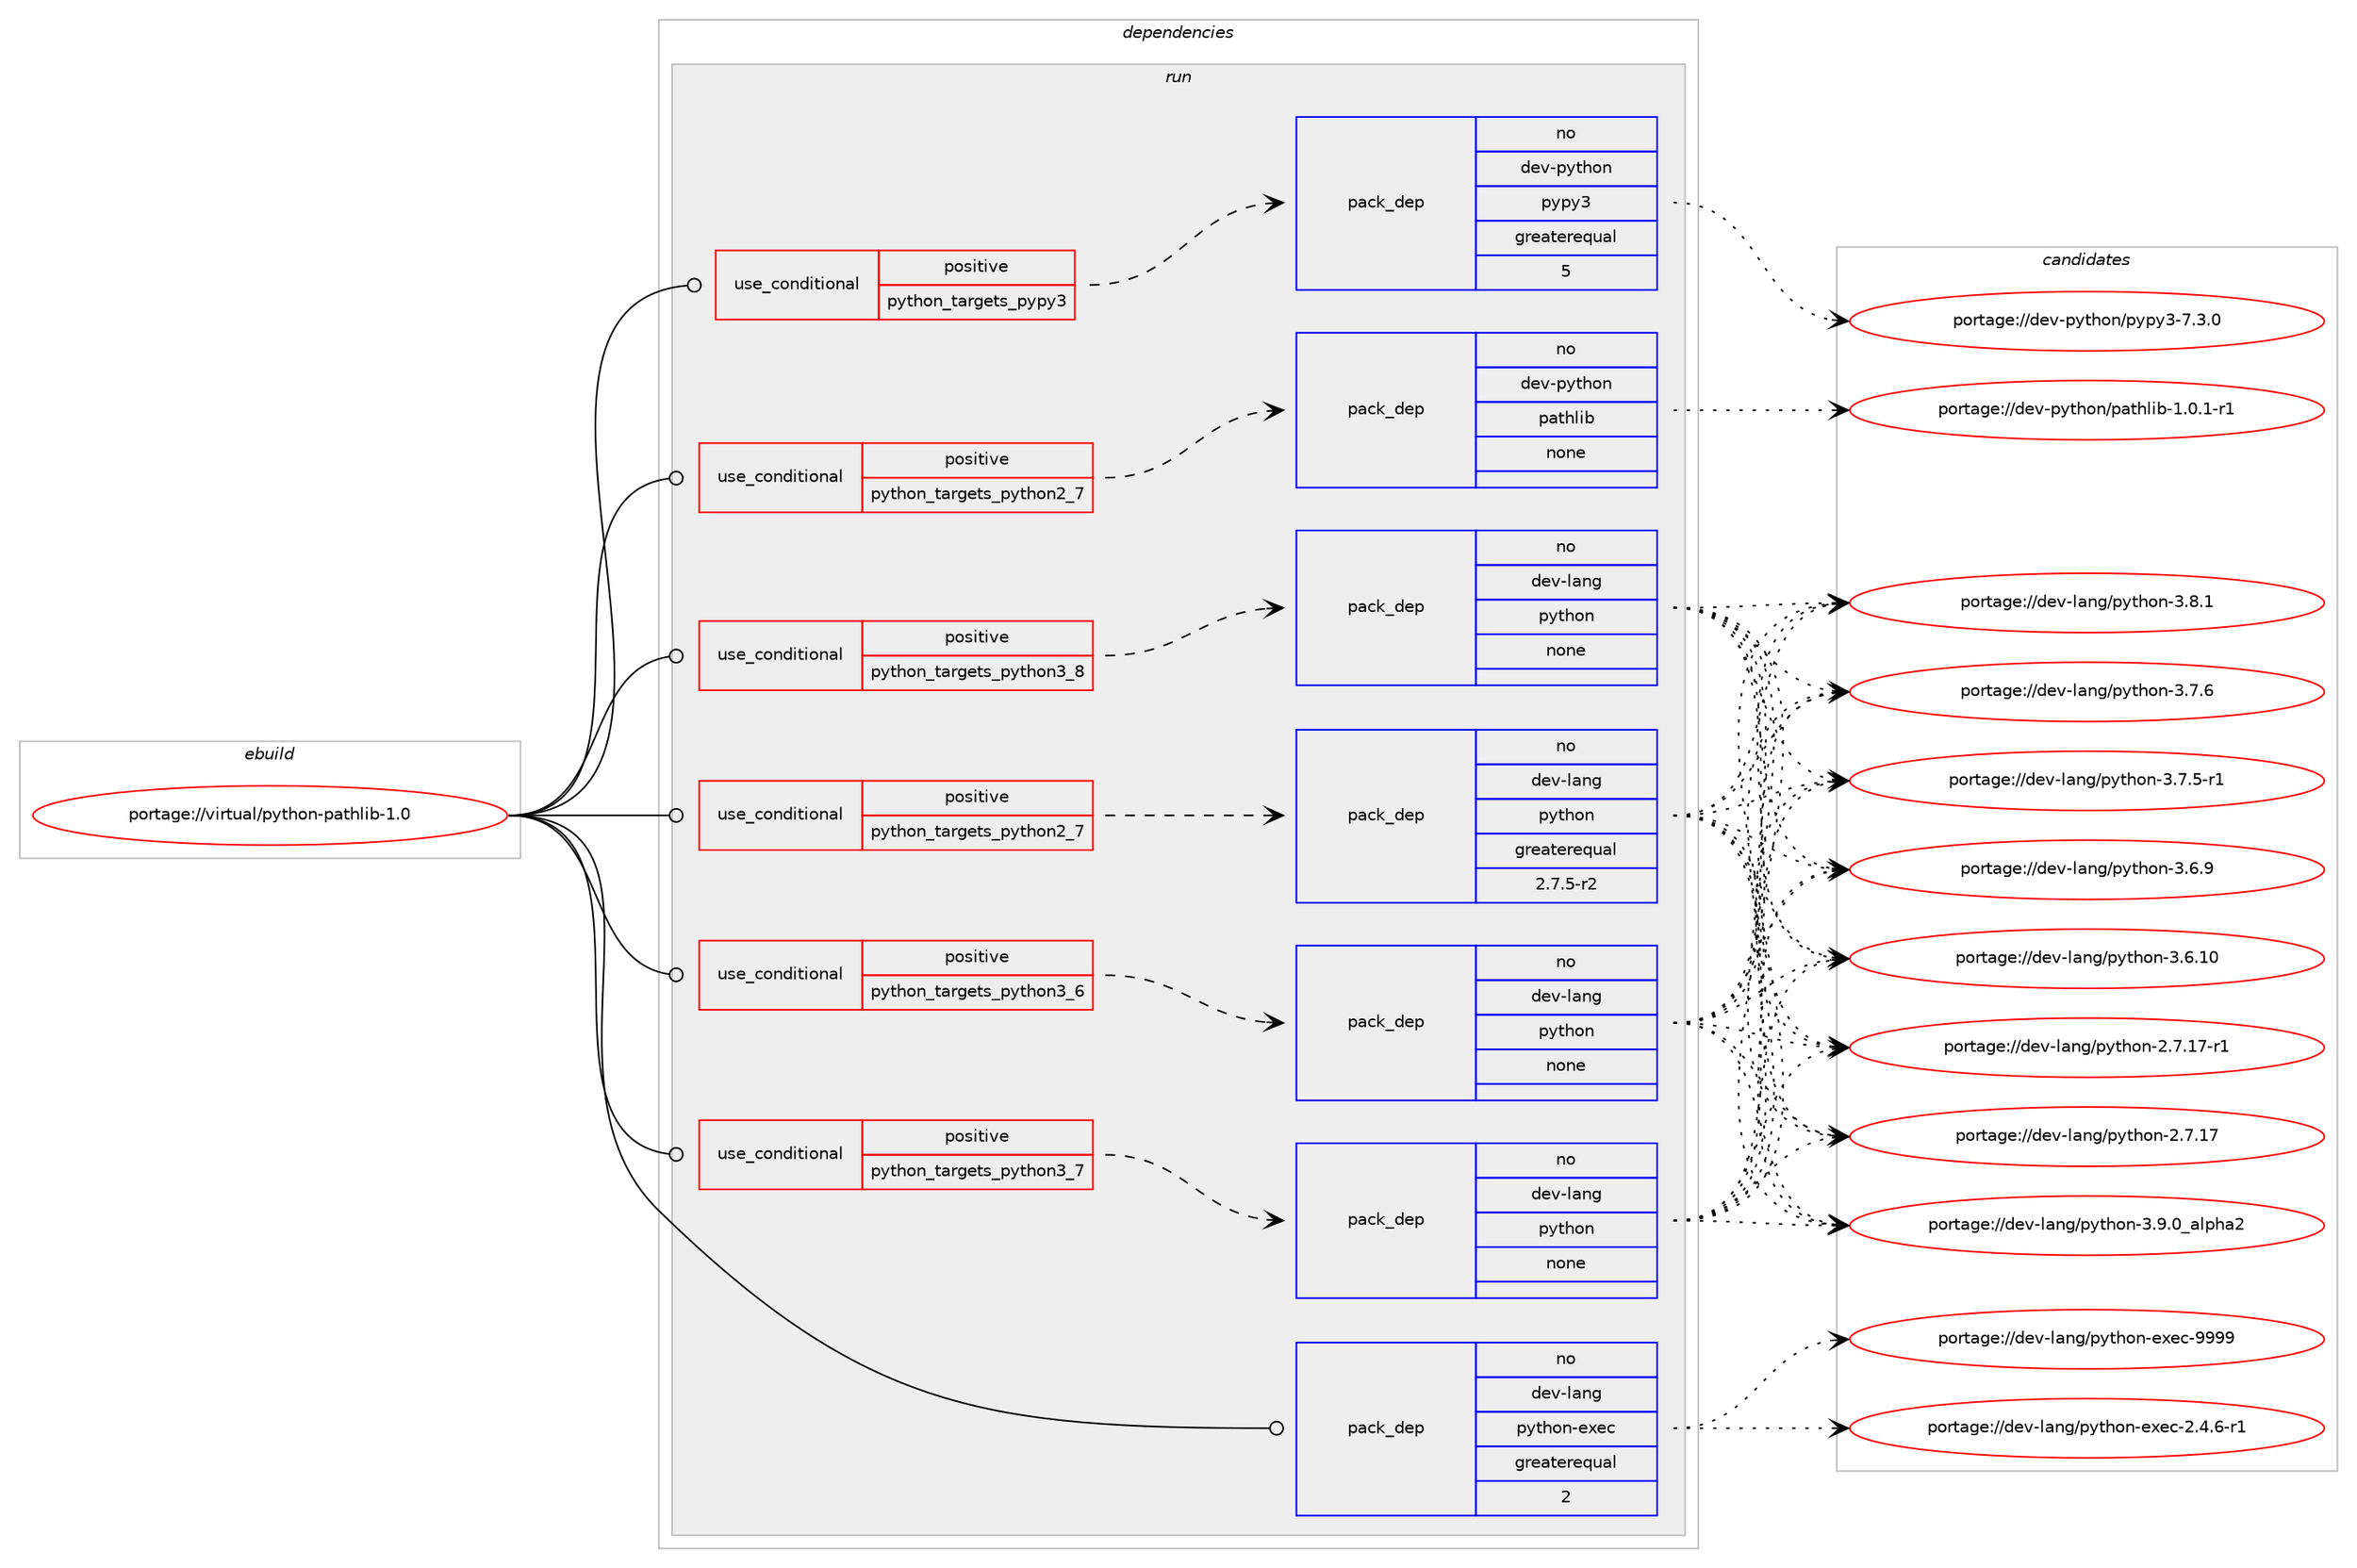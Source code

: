 digraph prolog {

# *************
# Graph options
# *************

newrank=true;
concentrate=true;
compound=true;
graph [rankdir=LR,fontname=Helvetica,fontsize=10,ranksep=1.5];#, ranksep=2.5, nodesep=0.2];
edge  [arrowhead=vee];
node  [fontname=Helvetica,fontsize=10];

# **********
# The ebuild
# **********

subgraph cluster_leftcol {
color=gray;
rank=same;
label=<<i>ebuild</i>>;
id [label="portage://virtual/python-pathlib-1.0", color=red, width=4, href="../virtual/python-pathlib-1.0.svg"];
}

# ****************
# The dependencies
# ****************

subgraph cluster_midcol {
color=gray;
label=<<i>dependencies</i>>;
subgraph cluster_compile {
fillcolor="#eeeeee";
style=filled;
label=<<i>compile</i>>;
}
subgraph cluster_compileandrun {
fillcolor="#eeeeee";
style=filled;
label=<<i>compile and run</i>>;
}
subgraph cluster_run {
fillcolor="#eeeeee";
style=filled;
label=<<i>run</i>>;
subgraph cond6694 {
dependency37114 [label=<<TABLE BORDER="0" CELLBORDER="1" CELLSPACING="0" CELLPADDING="4"><TR><TD ROWSPAN="3" CELLPADDING="10">use_conditional</TD></TR><TR><TD>positive</TD></TR><TR><TD>python_targets_pypy3</TD></TR></TABLE>>, shape=none, color=red];
subgraph pack29720 {
dependency37115 [label=<<TABLE BORDER="0" CELLBORDER="1" CELLSPACING="0" CELLPADDING="4" WIDTH="220"><TR><TD ROWSPAN="6" CELLPADDING="30">pack_dep</TD></TR><TR><TD WIDTH="110">no</TD></TR><TR><TD>dev-python</TD></TR><TR><TD>pypy3</TD></TR><TR><TD>greaterequal</TD></TR><TR><TD>5</TD></TR></TABLE>>, shape=none, color=blue];
}
dependency37114:e -> dependency37115:w [weight=20,style="dashed",arrowhead="vee"];
}
id:e -> dependency37114:w [weight=20,style="solid",arrowhead="odot"];
subgraph cond6695 {
dependency37116 [label=<<TABLE BORDER="0" CELLBORDER="1" CELLSPACING="0" CELLPADDING="4"><TR><TD ROWSPAN="3" CELLPADDING="10">use_conditional</TD></TR><TR><TD>positive</TD></TR><TR><TD>python_targets_python2_7</TD></TR></TABLE>>, shape=none, color=red];
subgraph pack29721 {
dependency37117 [label=<<TABLE BORDER="0" CELLBORDER="1" CELLSPACING="0" CELLPADDING="4" WIDTH="220"><TR><TD ROWSPAN="6" CELLPADDING="30">pack_dep</TD></TR><TR><TD WIDTH="110">no</TD></TR><TR><TD>dev-lang</TD></TR><TR><TD>python</TD></TR><TR><TD>greaterequal</TD></TR><TR><TD>2.7.5-r2</TD></TR></TABLE>>, shape=none, color=blue];
}
dependency37116:e -> dependency37117:w [weight=20,style="dashed",arrowhead="vee"];
}
id:e -> dependency37116:w [weight=20,style="solid",arrowhead="odot"];
subgraph cond6696 {
dependency37118 [label=<<TABLE BORDER="0" CELLBORDER="1" CELLSPACING="0" CELLPADDING="4"><TR><TD ROWSPAN="3" CELLPADDING="10">use_conditional</TD></TR><TR><TD>positive</TD></TR><TR><TD>python_targets_python2_7</TD></TR></TABLE>>, shape=none, color=red];
subgraph pack29722 {
dependency37119 [label=<<TABLE BORDER="0" CELLBORDER="1" CELLSPACING="0" CELLPADDING="4" WIDTH="220"><TR><TD ROWSPAN="6" CELLPADDING="30">pack_dep</TD></TR><TR><TD WIDTH="110">no</TD></TR><TR><TD>dev-python</TD></TR><TR><TD>pathlib</TD></TR><TR><TD>none</TD></TR><TR><TD></TD></TR></TABLE>>, shape=none, color=blue];
}
dependency37118:e -> dependency37119:w [weight=20,style="dashed",arrowhead="vee"];
}
id:e -> dependency37118:w [weight=20,style="solid",arrowhead="odot"];
subgraph cond6697 {
dependency37120 [label=<<TABLE BORDER="0" CELLBORDER="1" CELLSPACING="0" CELLPADDING="4"><TR><TD ROWSPAN="3" CELLPADDING="10">use_conditional</TD></TR><TR><TD>positive</TD></TR><TR><TD>python_targets_python3_6</TD></TR></TABLE>>, shape=none, color=red];
subgraph pack29723 {
dependency37121 [label=<<TABLE BORDER="0" CELLBORDER="1" CELLSPACING="0" CELLPADDING="4" WIDTH="220"><TR><TD ROWSPAN="6" CELLPADDING="30">pack_dep</TD></TR><TR><TD WIDTH="110">no</TD></TR><TR><TD>dev-lang</TD></TR><TR><TD>python</TD></TR><TR><TD>none</TD></TR><TR><TD></TD></TR></TABLE>>, shape=none, color=blue];
}
dependency37120:e -> dependency37121:w [weight=20,style="dashed",arrowhead="vee"];
}
id:e -> dependency37120:w [weight=20,style="solid",arrowhead="odot"];
subgraph cond6698 {
dependency37122 [label=<<TABLE BORDER="0" CELLBORDER="1" CELLSPACING="0" CELLPADDING="4"><TR><TD ROWSPAN="3" CELLPADDING="10">use_conditional</TD></TR><TR><TD>positive</TD></TR><TR><TD>python_targets_python3_7</TD></TR></TABLE>>, shape=none, color=red];
subgraph pack29724 {
dependency37123 [label=<<TABLE BORDER="0" CELLBORDER="1" CELLSPACING="0" CELLPADDING="4" WIDTH="220"><TR><TD ROWSPAN="6" CELLPADDING="30">pack_dep</TD></TR><TR><TD WIDTH="110">no</TD></TR><TR><TD>dev-lang</TD></TR><TR><TD>python</TD></TR><TR><TD>none</TD></TR><TR><TD></TD></TR></TABLE>>, shape=none, color=blue];
}
dependency37122:e -> dependency37123:w [weight=20,style="dashed",arrowhead="vee"];
}
id:e -> dependency37122:w [weight=20,style="solid",arrowhead="odot"];
subgraph cond6699 {
dependency37124 [label=<<TABLE BORDER="0" CELLBORDER="1" CELLSPACING="0" CELLPADDING="4"><TR><TD ROWSPAN="3" CELLPADDING="10">use_conditional</TD></TR><TR><TD>positive</TD></TR><TR><TD>python_targets_python3_8</TD></TR></TABLE>>, shape=none, color=red];
subgraph pack29725 {
dependency37125 [label=<<TABLE BORDER="0" CELLBORDER="1" CELLSPACING="0" CELLPADDING="4" WIDTH="220"><TR><TD ROWSPAN="6" CELLPADDING="30">pack_dep</TD></TR><TR><TD WIDTH="110">no</TD></TR><TR><TD>dev-lang</TD></TR><TR><TD>python</TD></TR><TR><TD>none</TD></TR><TR><TD></TD></TR></TABLE>>, shape=none, color=blue];
}
dependency37124:e -> dependency37125:w [weight=20,style="dashed",arrowhead="vee"];
}
id:e -> dependency37124:w [weight=20,style="solid",arrowhead="odot"];
subgraph pack29726 {
dependency37126 [label=<<TABLE BORDER="0" CELLBORDER="1" CELLSPACING="0" CELLPADDING="4" WIDTH="220"><TR><TD ROWSPAN="6" CELLPADDING="30">pack_dep</TD></TR><TR><TD WIDTH="110">no</TD></TR><TR><TD>dev-lang</TD></TR><TR><TD>python-exec</TD></TR><TR><TD>greaterequal</TD></TR><TR><TD>2</TD></TR></TABLE>>, shape=none, color=blue];
}
id:e -> dependency37126:w [weight=20,style="solid",arrowhead="odot"];
}
}

# **************
# The candidates
# **************

subgraph cluster_choices {
rank=same;
color=gray;
label=<<i>candidates</i>>;

subgraph choice29720 {
color=black;
nodesep=1;
choice100101118451121211161041111104711212111212151455546514648 [label="portage://dev-python/pypy3-7.3.0", color=red, width=4,href="../dev-python/pypy3-7.3.0.svg"];
dependency37115:e -> choice100101118451121211161041111104711212111212151455546514648:w [style=dotted,weight="100"];
}
subgraph choice29721 {
color=black;
nodesep=1;
choice10010111845108971101034711212111610411111045514657464895971081121049750 [label="portage://dev-lang/python-3.9.0_alpha2", color=red, width=4,href="../dev-lang/python-3.9.0_alpha2.svg"];
choice100101118451089711010347112121116104111110455146564649 [label="portage://dev-lang/python-3.8.1", color=red, width=4,href="../dev-lang/python-3.8.1.svg"];
choice100101118451089711010347112121116104111110455146554654 [label="portage://dev-lang/python-3.7.6", color=red, width=4,href="../dev-lang/python-3.7.6.svg"];
choice1001011184510897110103471121211161041111104551465546534511449 [label="portage://dev-lang/python-3.7.5-r1", color=red, width=4,href="../dev-lang/python-3.7.5-r1.svg"];
choice100101118451089711010347112121116104111110455146544657 [label="portage://dev-lang/python-3.6.9", color=red, width=4,href="../dev-lang/python-3.6.9.svg"];
choice10010111845108971101034711212111610411111045514654464948 [label="portage://dev-lang/python-3.6.10", color=red, width=4,href="../dev-lang/python-3.6.10.svg"];
choice100101118451089711010347112121116104111110455046554649554511449 [label="portage://dev-lang/python-2.7.17-r1", color=red, width=4,href="../dev-lang/python-2.7.17-r1.svg"];
choice10010111845108971101034711212111610411111045504655464955 [label="portage://dev-lang/python-2.7.17", color=red, width=4,href="../dev-lang/python-2.7.17.svg"];
dependency37117:e -> choice10010111845108971101034711212111610411111045514657464895971081121049750:w [style=dotted,weight="100"];
dependency37117:e -> choice100101118451089711010347112121116104111110455146564649:w [style=dotted,weight="100"];
dependency37117:e -> choice100101118451089711010347112121116104111110455146554654:w [style=dotted,weight="100"];
dependency37117:e -> choice1001011184510897110103471121211161041111104551465546534511449:w [style=dotted,weight="100"];
dependency37117:e -> choice100101118451089711010347112121116104111110455146544657:w [style=dotted,weight="100"];
dependency37117:e -> choice10010111845108971101034711212111610411111045514654464948:w [style=dotted,weight="100"];
dependency37117:e -> choice100101118451089711010347112121116104111110455046554649554511449:w [style=dotted,weight="100"];
dependency37117:e -> choice10010111845108971101034711212111610411111045504655464955:w [style=dotted,weight="100"];
}
subgraph choice29722 {
color=black;
nodesep=1;
choice100101118451121211161041111104711297116104108105984549464846494511449 [label="portage://dev-python/pathlib-1.0.1-r1", color=red, width=4,href="../dev-python/pathlib-1.0.1-r1.svg"];
dependency37119:e -> choice100101118451121211161041111104711297116104108105984549464846494511449:w [style=dotted,weight="100"];
}
subgraph choice29723 {
color=black;
nodesep=1;
choice10010111845108971101034711212111610411111045514657464895971081121049750 [label="portage://dev-lang/python-3.9.0_alpha2", color=red, width=4,href="../dev-lang/python-3.9.0_alpha2.svg"];
choice100101118451089711010347112121116104111110455146564649 [label="portage://dev-lang/python-3.8.1", color=red, width=4,href="../dev-lang/python-3.8.1.svg"];
choice100101118451089711010347112121116104111110455146554654 [label="portage://dev-lang/python-3.7.6", color=red, width=4,href="../dev-lang/python-3.7.6.svg"];
choice1001011184510897110103471121211161041111104551465546534511449 [label="portage://dev-lang/python-3.7.5-r1", color=red, width=4,href="../dev-lang/python-3.7.5-r1.svg"];
choice100101118451089711010347112121116104111110455146544657 [label="portage://dev-lang/python-3.6.9", color=red, width=4,href="../dev-lang/python-3.6.9.svg"];
choice10010111845108971101034711212111610411111045514654464948 [label="portage://dev-lang/python-3.6.10", color=red, width=4,href="../dev-lang/python-3.6.10.svg"];
choice100101118451089711010347112121116104111110455046554649554511449 [label="portage://dev-lang/python-2.7.17-r1", color=red, width=4,href="../dev-lang/python-2.7.17-r1.svg"];
choice10010111845108971101034711212111610411111045504655464955 [label="portage://dev-lang/python-2.7.17", color=red, width=4,href="../dev-lang/python-2.7.17.svg"];
dependency37121:e -> choice10010111845108971101034711212111610411111045514657464895971081121049750:w [style=dotted,weight="100"];
dependency37121:e -> choice100101118451089711010347112121116104111110455146564649:w [style=dotted,weight="100"];
dependency37121:e -> choice100101118451089711010347112121116104111110455146554654:w [style=dotted,weight="100"];
dependency37121:e -> choice1001011184510897110103471121211161041111104551465546534511449:w [style=dotted,weight="100"];
dependency37121:e -> choice100101118451089711010347112121116104111110455146544657:w [style=dotted,weight="100"];
dependency37121:e -> choice10010111845108971101034711212111610411111045514654464948:w [style=dotted,weight="100"];
dependency37121:e -> choice100101118451089711010347112121116104111110455046554649554511449:w [style=dotted,weight="100"];
dependency37121:e -> choice10010111845108971101034711212111610411111045504655464955:w [style=dotted,weight="100"];
}
subgraph choice29724 {
color=black;
nodesep=1;
choice10010111845108971101034711212111610411111045514657464895971081121049750 [label="portage://dev-lang/python-3.9.0_alpha2", color=red, width=4,href="../dev-lang/python-3.9.0_alpha2.svg"];
choice100101118451089711010347112121116104111110455146564649 [label="portage://dev-lang/python-3.8.1", color=red, width=4,href="../dev-lang/python-3.8.1.svg"];
choice100101118451089711010347112121116104111110455146554654 [label="portage://dev-lang/python-3.7.6", color=red, width=4,href="../dev-lang/python-3.7.6.svg"];
choice1001011184510897110103471121211161041111104551465546534511449 [label="portage://dev-lang/python-3.7.5-r1", color=red, width=4,href="../dev-lang/python-3.7.5-r1.svg"];
choice100101118451089711010347112121116104111110455146544657 [label="portage://dev-lang/python-3.6.9", color=red, width=4,href="../dev-lang/python-3.6.9.svg"];
choice10010111845108971101034711212111610411111045514654464948 [label="portage://dev-lang/python-3.6.10", color=red, width=4,href="../dev-lang/python-3.6.10.svg"];
choice100101118451089711010347112121116104111110455046554649554511449 [label="portage://dev-lang/python-2.7.17-r1", color=red, width=4,href="../dev-lang/python-2.7.17-r1.svg"];
choice10010111845108971101034711212111610411111045504655464955 [label="portage://dev-lang/python-2.7.17", color=red, width=4,href="../dev-lang/python-2.7.17.svg"];
dependency37123:e -> choice10010111845108971101034711212111610411111045514657464895971081121049750:w [style=dotted,weight="100"];
dependency37123:e -> choice100101118451089711010347112121116104111110455146564649:w [style=dotted,weight="100"];
dependency37123:e -> choice100101118451089711010347112121116104111110455146554654:w [style=dotted,weight="100"];
dependency37123:e -> choice1001011184510897110103471121211161041111104551465546534511449:w [style=dotted,weight="100"];
dependency37123:e -> choice100101118451089711010347112121116104111110455146544657:w [style=dotted,weight="100"];
dependency37123:e -> choice10010111845108971101034711212111610411111045514654464948:w [style=dotted,weight="100"];
dependency37123:e -> choice100101118451089711010347112121116104111110455046554649554511449:w [style=dotted,weight="100"];
dependency37123:e -> choice10010111845108971101034711212111610411111045504655464955:w [style=dotted,weight="100"];
}
subgraph choice29725 {
color=black;
nodesep=1;
choice10010111845108971101034711212111610411111045514657464895971081121049750 [label="portage://dev-lang/python-3.9.0_alpha2", color=red, width=4,href="../dev-lang/python-3.9.0_alpha2.svg"];
choice100101118451089711010347112121116104111110455146564649 [label="portage://dev-lang/python-3.8.1", color=red, width=4,href="../dev-lang/python-3.8.1.svg"];
choice100101118451089711010347112121116104111110455146554654 [label="portage://dev-lang/python-3.7.6", color=red, width=4,href="../dev-lang/python-3.7.6.svg"];
choice1001011184510897110103471121211161041111104551465546534511449 [label="portage://dev-lang/python-3.7.5-r1", color=red, width=4,href="../dev-lang/python-3.7.5-r1.svg"];
choice100101118451089711010347112121116104111110455146544657 [label="portage://dev-lang/python-3.6.9", color=red, width=4,href="../dev-lang/python-3.6.9.svg"];
choice10010111845108971101034711212111610411111045514654464948 [label="portage://dev-lang/python-3.6.10", color=red, width=4,href="../dev-lang/python-3.6.10.svg"];
choice100101118451089711010347112121116104111110455046554649554511449 [label="portage://dev-lang/python-2.7.17-r1", color=red, width=4,href="../dev-lang/python-2.7.17-r1.svg"];
choice10010111845108971101034711212111610411111045504655464955 [label="portage://dev-lang/python-2.7.17", color=red, width=4,href="../dev-lang/python-2.7.17.svg"];
dependency37125:e -> choice10010111845108971101034711212111610411111045514657464895971081121049750:w [style=dotted,weight="100"];
dependency37125:e -> choice100101118451089711010347112121116104111110455146564649:w [style=dotted,weight="100"];
dependency37125:e -> choice100101118451089711010347112121116104111110455146554654:w [style=dotted,weight="100"];
dependency37125:e -> choice1001011184510897110103471121211161041111104551465546534511449:w [style=dotted,weight="100"];
dependency37125:e -> choice100101118451089711010347112121116104111110455146544657:w [style=dotted,weight="100"];
dependency37125:e -> choice10010111845108971101034711212111610411111045514654464948:w [style=dotted,weight="100"];
dependency37125:e -> choice100101118451089711010347112121116104111110455046554649554511449:w [style=dotted,weight="100"];
dependency37125:e -> choice10010111845108971101034711212111610411111045504655464955:w [style=dotted,weight="100"];
}
subgraph choice29726 {
color=black;
nodesep=1;
choice10010111845108971101034711212111610411111045101120101994557575757 [label="portage://dev-lang/python-exec-9999", color=red, width=4,href="../dev-lang/python-exec-9999.svg"];
choice10010111845108971101034711212111610411111045101120101994550465246544511449 [label="portage://dev-lang/python-exec-2.4.6-r1", color=red, width=4,href="../dev-lang/python-exec-2.4.6-r1.svg"];
dependency37126:e -> choice10010111845108971101034711212111610411111045101120101994557575757:w [style=dotted,weight="100"];
dependency37126:e -> choice10010111845108971101034711212111610411111045101120101994550465246544511449:w [style=dotted,weight="100"];
}
}

}
